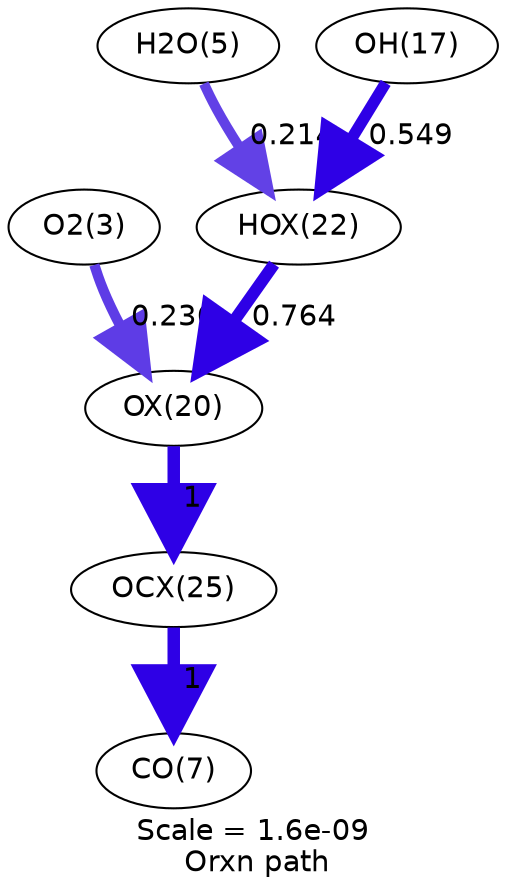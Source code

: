 digraph reaction_paths {
center=1;
s4 -> s24[fontname="Helvetica", penwidth=4.91, arrowsize=2.45, color="0.7, 0.736, 0.9"
, label=" 0.236"];
s26 -> s24[fontname="Helvetica", penwidth=5.8, arrowsize=2.9, color="0.7, 1.26, 0.9"
, label=" 0.764"];
s24 -> s29[fontname="Helvetica", penwidth=6, arrowsize=3, color="0.7, 1.5, 0.9"
, label=" 1"];
s6 -> s26[fontname="Helvetica", penwidth=4.83, arrowsize=2.42, color="0.7, 0.714, 0.9"
, label=" 0.214"];
s18 -> s26[fontname="Helvetica", penwidth=5.55, arrowsize=2.77, color="0.7, 1.05, 0.9"
, label=" 0.549"];
s29 -> s8[fontname="Helvetica", penwidth=6, arrowsize=3, color="0.7, 1.5, 0.9"
, label=" 1"];
s4 [ fontname="Helvetica", label="O2(3)"];
s6 [ fontname="Helvetica", label="H2O(5)"];
s8 [ fontname="Helvetica", label="CO(7)"];
s18 [ fontname="Helvetica", label="OH(17)"];
s24 [ fontname="Helvetica", label="OX(20)"];
s26 [ fontname="Helvetica", label="HOX(22)"];
s29 [ fontname="Helvetica", label="OCX(25)"];
 label = "Scale = 1.6e-09\l Orxn path";
 fontname = "Helvetica";
}
